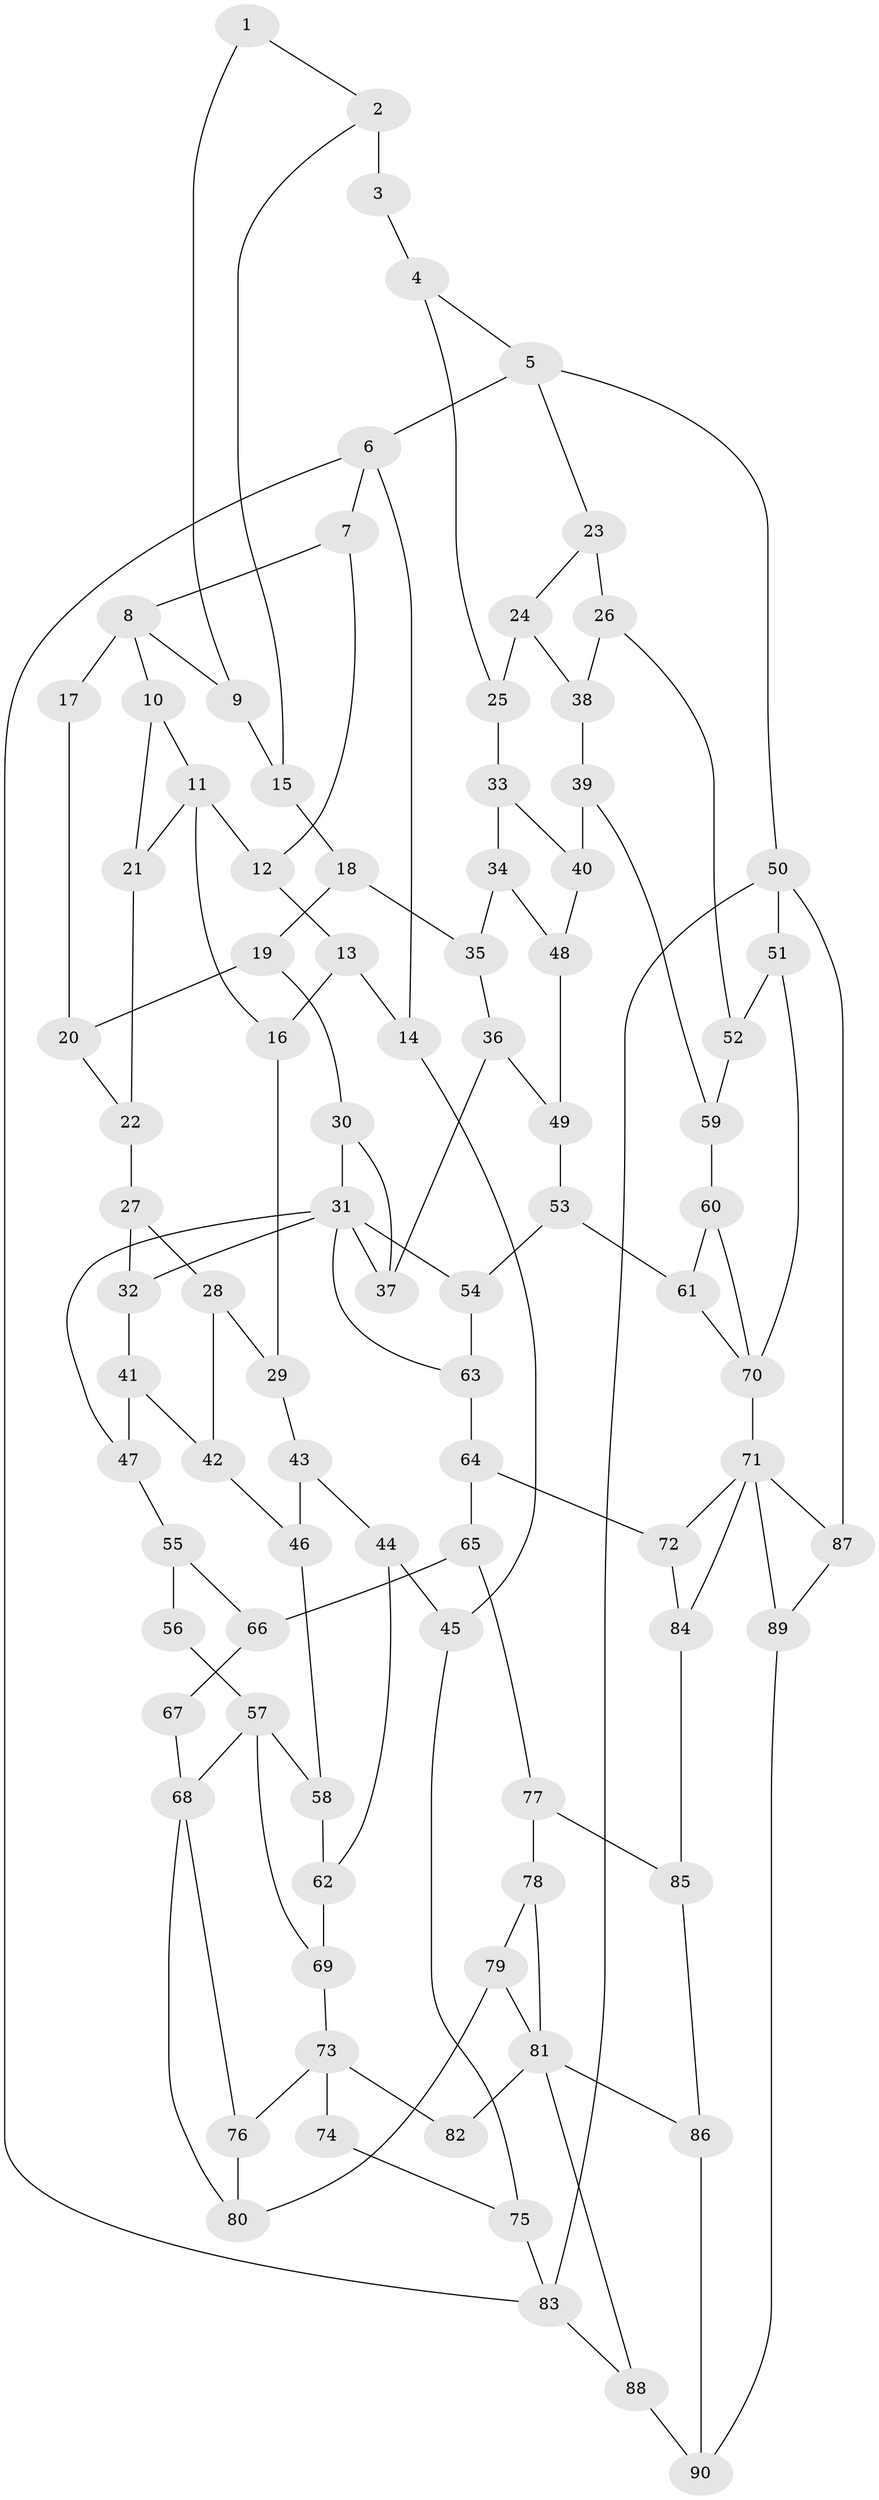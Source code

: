 // original degree distribution, {3: 0.023809523809523808, 4: 0.2222222222222222, 5: 0.5317460317460317, 6: 0.2222222222222222}
// Generated by graph-tools (version 1.1) at 2025/54/03/04/25 22:54:34]
// undirected, 90 vertices, 140 edges
graph export_dot {
  node [color=gray90,style=filled];
  1;
  2;
  3;
  4;
  5;
  6;
  7;
  8;
  9;
  10;
  11;
  12;
  13;
  14;
  15;
  16;
  17;
  18;
  19;
  20;
  21;
  22;
  23;
  24;
  25;
  26;
  27;
  28;
  29;
  30;
  31;
  32;
  33;
  34;
  35;
  36;
  37;
  38;
  39;
  40;
  41;
  42;
  43;
  44;
  45;
  46;
  47;
  48;
  49;
  50;
  51;
  52;
  53;
  54;
  55;
  56;
  57;
  58;
  59;
  60;
  61;
  62;
  63;
  64;
  65;
  66;
  67;
  68;
  69;
  70;
  71;
  72;
  73;
  74;
  75;
  76;
  77;
  78;
  79;
  80;
  81;
  82;
  83;
  84;
  85;
  86;
  87;
  88;
  89;
  90;
  1 -- 2 [weight=1.0];
  1 -- 9 [weight=1.0];
  2 -- 3 [weight=4.0];
  2 -- 15 [weight=1.0];
  3 -- 4 [weight=2.0];
  4 -- 5 [weight=1.0];
  4 -- 25 [weight=1.0];
  5 -- 6 [weight=1.0];
  5 -- 23 [weight=1.0];
  5 -- 50 [weight=1.0];
  6 -- 7 [weight=1.0];
  6 -- 14 [weight=1.0];
  6 -- 83 [weight=1.0];
  7 -- 8 [weight=1.0];
  7 -- 12 [weight=1.0];
  8 -- 9 [weight=1.0];
  8 -- 10 [weight=1.0];
  8 -- 17 [weight=2.0];
  9 -- 15 [weight=1.0];
  10 -- 11 [weight=1.0];
  10 -- 21 [weight=1.0];
  11 -- 12 [weight=1.0];
  11 -- 16 [weight=1.0];
  11 -- 21 [weight=1.0];
  12 -- 13 [weight=1.0];
  13 -- 14 [weight=1.0];
  13 -- 16 [weight=1.0];
  14 -- 45 [weight=1.0];
  15 -- 18 [weight=1.0];
  16 -- 29 [weight=1.0];
  17 -- 20 [weight=1.0];
  18 -- 19 [weight=1.0];
  18 -- 35 [weight=1.0];
  19 -- 20 [weight=1.0];
  19 -- 30 [weight=1.0];
  20 -- 22 [weight=1.0];
  21 -- 22 [weight=1.0];
  22 -- 27 [weight=1.0];
  23 -- 24 [weight=1.0];
  23 -- 26 [weight=2.0];
  24 -- 25 [weight=1.0];
  24 -- 38 [weight=1.0];
  25 -- 33 [weight=1.0];
  26 -- 38 [weight=1.0];
  26 -- 52 [weight=1.0];
  27 -- 28 [weight=1.0];
  27 -- 32 [weight=1.0];
  28 -- 29 [weight=1.0];
  28 -- 42 [weight=1.0];
  29 -- 43 [weight=1.0];
  30 -- 31 [weight=1.0];
  30 -- 37 [weight=1.0];
  31 -- 32 [weight=1.0];
  31 -- 37 [weight=1.0];
  31 -- 47 [weight=1.0];
  31 -- 54 [weight=1.0];
  31 -- 63 [weight=1.0];
  32 -- 41 [weight=1.0];
  33 -- 34 [weight=1.0];
  33 -- 40 [weight=1.0];
  34 -- 35 [weight=1.0];
  34 -- 48 [weight=1.0];
  35 -- 36 [weight=1.0];
  36 -- 37 [weight=1.0];
  36 -- 49 [weight=1.0];
  38 -- 39 [weight=1.0];
  39 -- 40 [weight=1.0];
  39 -- 59 [weight=1.0];
  40 -- 48 [weight=1.0];
  41 -- 42 [weight=1.0];
  41 -- 47 [weight=1.0];
  42 -- 46 [weight=1.0];
  43 -- 44 [weight=1.0];
  43 -- 46 [weight=1.0];
  44 -- 45 [weight=1.0];
  44 -- 62 [weight=1.0];
  45 -- 75 [weight=1.0];
  46 -- 58 [weight=1.0];
  47 -- 55 [weight=1.0];
  48 -- 49 [weight=1.0];
  49 -- 53 [weight=1.0];
  50 -- 51 [weight=1.0];
  50 -- 83 [weight=1.0];
  50 -- 87 [weight=1.0];
  51 -- 52 [weight=1.0];
  51 -- 70 [weight=1.0];
  52 -- 59 [weight=1.0];
  53 -- 54 [weight=1.0];
  53 -- 61 [weight=1.0];
  54 -- 63 [weight=1.0];
  55 -- 56 [weight=1.0];
  55 -- 66 [weight=1.0];
  56 -- 57 [weight=2.0];
  57 -- 58 [weight=1.0];
  57 -- 68 [weight=2.0];
  57 -- 69 [weight=1.0];
  58 -- 62 [weight=1.0];
  59 -- 60 [weight=1.0];
  60 -- 61 [weight=1.0];
  60 -- 70 [weight=1.0];
  61 -- 70 [weight=1.0];
  62 -- 69 [weight=1.0];
  63 -- 64 [weight=1.0];
  64 -- 65 [weight=1.0];
  64 -- 72 [weight=1.0];
  65 -- 66 [weight=1.0];
  65 -- 77 [weight=1.0];
  66 -- 67 [weight=1.0];
  67 -- 68 [weight=2.0];
  68 -- 76 [weight=1.0];
  68 -- 80 [weight=1.0];
  69 -- 73 [weight=1.0];
  70 -- 71 [weight=2.0];
  71 -- 72 [weight=1.0];
  71 -- 84 [weight=1.0];
  71 -- 87 [weight=1.0];
  71 -- 89 [weight=1.0];
  72 -- 84 [weight=1.0];
  73 -- 74 [weight=2.0];
  73 -- 76 [weight=1.0];
  73 -- 82 [weight=2.0];
  74 -- 75 [weight=1.0];
  75 -- 83 [weight=1.0];
  76 -- 80 [weight=1.0];
  77 -- 78 [weight=1.0];
  77 -- 85 [weight=1.0];
  78 -- 79 [weight=1.0];
  78 -- 81 [weight=1.0];
  79 -- 80 [weight=1.0];
  79 -- 81 [weight=1.0];
  81 -- 82 [weight=2.0];
  81 -- 86 [weight=1.0];
  81 -- 88 [weight=1.0];
  83 -- 88 [weight=1.0];
  84 -- 85 [weight=1.0];
  85 -- 86 [weight=1.0];
  86 -- 90 [weight=1.0];
  87 -- 89 [weight=1.0];
  88 -- 90 [weight=1.0];
  89 -- 90 [weight=1.0];
}
